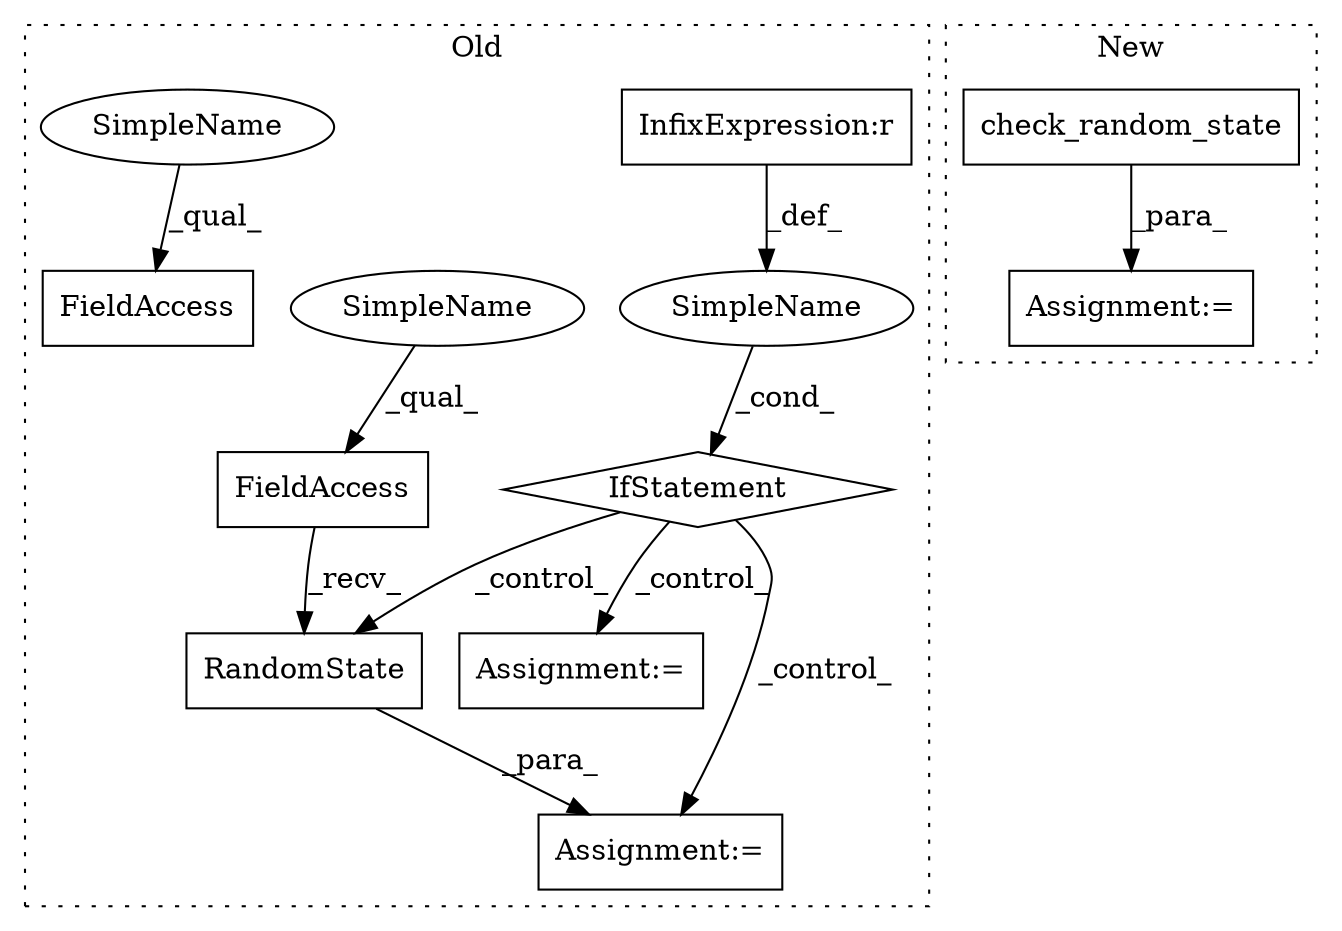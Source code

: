 digraph G {
subgraph cluster0 {
1 [label="IfStatement" a="25" s="8435,8459" l="4,2" shape="diamond"];
3 [label="InfixExpression:r" a="27" s="8451" l="4" shape="box"];
4 [label="SimpleName" a="42" s="" l="" shape="ellipse"];
5 [label="Assignment:=" a="7" s="8598" l="1" shape="box"];
6 [label="RandomState" a="32" s="8561,8585" l="12,1" shape="box"];
7 [label="FieldAccess" a="22" s="8548" l="12" shape="box"];
9 [label="FieldAccess" a="22" s="8674" l="12" shape="box"];
10 [label="Assignment:=" a="7" s="8473" l="1" shape="box"];
11 [label="SimpleName" a="42" s="8548" l="5" shape="ellipse"];
12 [label="SimpleName" a="42" s="8674" l="5" shape="ellipse"];
label = "Old";
style="dotted";
}
subgraph cluster1 {
2 [label="check_random_state" a="32" s="8414,8445" l="19,1" shape="box"];
8 [label="Assignment:=" a="7" s="8408" l="1" shape="box"];
label = "New";
style="dotted";
}
1 -> 5 [label="_control_"];
1 -> 10 [label="_control_"];
1 -> 6 [label="_control_"];
2 -> 8 [label="_para_"];
3 -> 4 [label="_def_"];
4 -> 1 [label="_cond_"];
6 -> 5 [label="_para_"];
7 -> 6 [label="_recv_"];
11 -> 7 [label="_qual_"];
12 -> 9 [label="_qual_"];
}